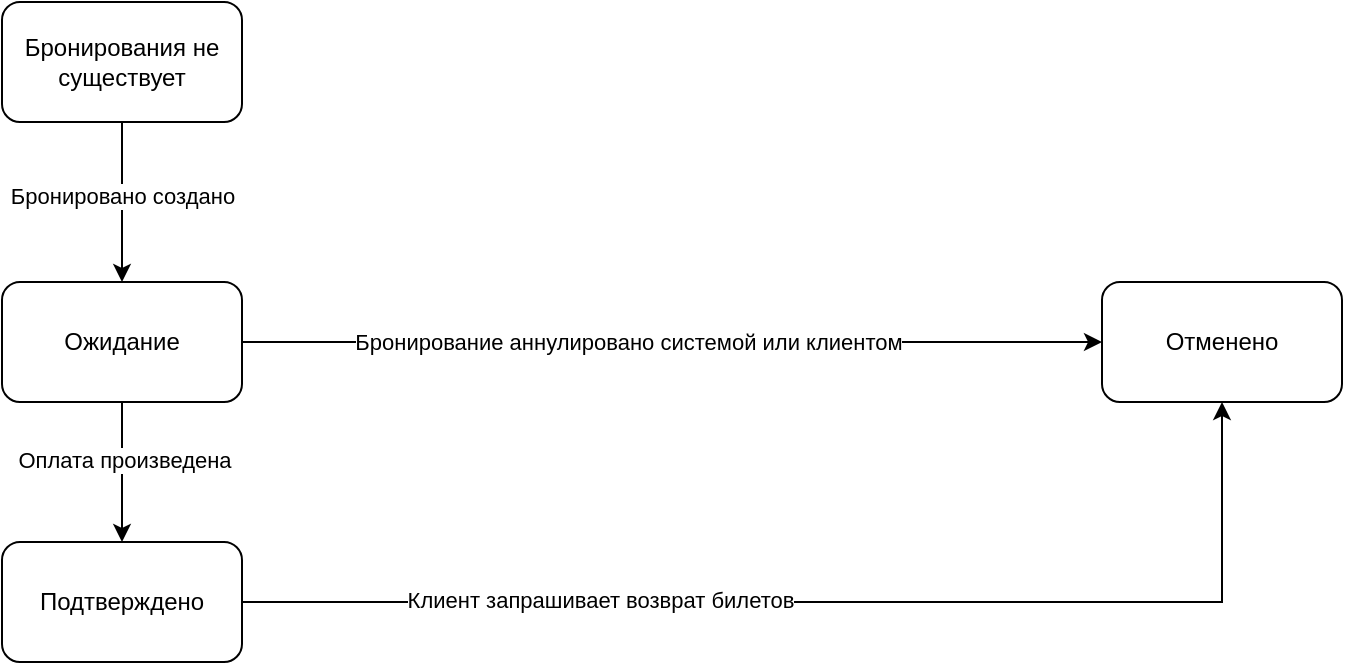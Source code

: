 <mxfile version="27.0.6">
  <diagram name="Страница — 1" id="rjqUv8lZZHGBWkS873jA">
    <mxGraphModel dx="1426" dy="743" grid="1" gridSize="10" guides="1" tooltips="1" connect="1" arrows="1" fold="1" page="1" pageScale="1" pageWidth="827" pageHeight="1169" math="0" shadow="0">
      <root>
        <mxCell id="0" />
        <mxCell id="1" parent="0" />
        <mxCell id="f72fw8iyWBje_sLY3hwh-3" style="edgeStyle=orthogonalEdgeStyle;rounded=0;orthogonalLoop=1;jettySize=auto;html=1;entryX=0.5;entryY=0;entryDx=0;entryDy=0;" edge="1" parent="1" source="f72fw8iyWBje_sLY3hwh-1" target="f72fw8iyWBje_sLY3hwh-2">
          <mxGeometry relative="1" as="geometry" />
        </mxCell>
        <mxCell id="f72fw8iyWBje_sLY3hwh-4" value="Бронировано создано" style="edgeLabel;html=1;align=center;verticalAlign=middle;resizable=0;points=[];" vertex="1" connectable="0" parent="f72fw8iyWBje_sLY3hwh-3">
          <mxGeometry x="-0.075" relative="1" as="geometry">
            <mxPoint as="offset" />
          </mxGeometry>
        </mxCell>
        <mxCell id="f72fw8iyWBje_sLY3hwh-1" value="Бронирования не существует" style="rounded=1;whiteSpace=wrap;html=1;" vertex="1" parent="1">
          <mxGeometry x="110" y="130" width="120" height="60" as="geometry" />
        </mxCell>
        <mxCell id="f72fw8iyWBje_sLY3hwh-6" style="edgeStyle=orthogonalEdgeStyle;rounded=0;orthogonalLoop=1;jettySize=auto;html=1;entryX=0.5;entryY=0;entryDx=0;entryDy=0;" edge="1" parent="1" source="f72fw8iyWBje_sLY3hwh-2" target="f72fw8iyWBje_sLY3hwh-5">
          <mxGeometry relative="1" as="geometry" />
        </mxCell>
        <mxCell id="f72fw8iyWBje_sLY3hwh-7" value="Оплата произведена" style="edgeLabel;html=1;align=center;verticalAlign=middle;resizable=0;points=[];" vertex="1" connectable="0" parent="f72fw8iyWBje_sLY3hwh-6">
          <mxGeometry x="-0.171" y="1" relative="1" as="geometry">
            <mxPoint as="offset" />
          </mxGeometry>
        </mxCell>
        <mxCell id="f72fw8iyWBje_sLY3hwh-12" style="edgeStyle=orthogonalEdgeStyle;rounded=0;orthogonalLoop=1;jettySize=auto;html=1;entryX=0;entryY=0.5;entryDx=0;entryDy=0;" edge="1" parent="1" source="f72fw8iyWBje_sLY3hwh-2" target="f72fw8iyWBje_sLY3hwh-8">
          <mxGeometry relative="1" as="geometry" />
        </mxCell>
        <mxCell id="f72fw8iyWBje_sLY3hwh-18" value="Бронирование аннулировано системой или клиентом" style="edgeLabel;html=1;align=center;verticalAlign=middle;resizable=0;points=[];" vertex="1" connectable="0" parent="f72fw8iyWBje_sLY3hwh-12">
          <mxGeometry x="-0.102" relative="1" as="geometry">
            <mxPoint as="offset" />
          </mxGeometry>
        </mxCell>
        <mxCell id="f72fw8iyWBje_sLY3hwh-2" value="Ожидание" style="rounded=1;whiteSpace=wrap;html=1;" vertex="1" parent="1">
          <mxGeometry x="110" y="270" width="120" height="60" as="geometry" />
        </mxCell>
        <mxCell id="f72fw8iyWBje_sLY3hwh-14" style="edgeStyle=orthogonalEdgeStyle;rounded=0;orthogonalLoop=1;jettySize=auto;html=1;entryX=0.5;entryY=1;entryDx=0;entryDy=0;" edge="1" parent="1" source="f72fw8iyWBje_sLY3hwh-5" target="f72fw8iyWBje_sLY3hwh-8">
          <mxGeometry relative="1" as="geometry" />
        </mxCell>
        <mxCell id="f72fw8iyWBje_sLY3hwh-19" value="Клиент запрашивает возврат билетов" style="edgeLabel;html=1;align=center;verticalAlign=middle;resizable=0;points=[];" vertex="1" connectable="0" parent="f72fw8iyWBje_sLY3hwh-14">
          <mxGeometry x="-0.395" y="1" relative="1" as="geometry">
            <mxPoint as="offset" />
          </mxGeometry>
        </mxCell>
        <mxCell id="f72fw8iyWBje_sLY3hwh-5" value="Подтверждено" style="rounded=1;whiteSpace=wrap;html=1;" vertex="1" parent="1">
          <mxGeometry x="110" y="400" width="120" height="60" as="geometry" />
        </mxCell>
        <mxCell id="f72fw8iyWBje_sLY3hwh-8" value="Отменено" style="rounded=1;whiteSpace=wrap;html=1;" vertex="1" parent="1">
          <mxGeometry x="660" y="270" width="120" height="60" as="geometry" />
        </mxCell>
      </root>
    </mxGraphModel>
  </diagram>
</mxfile>
